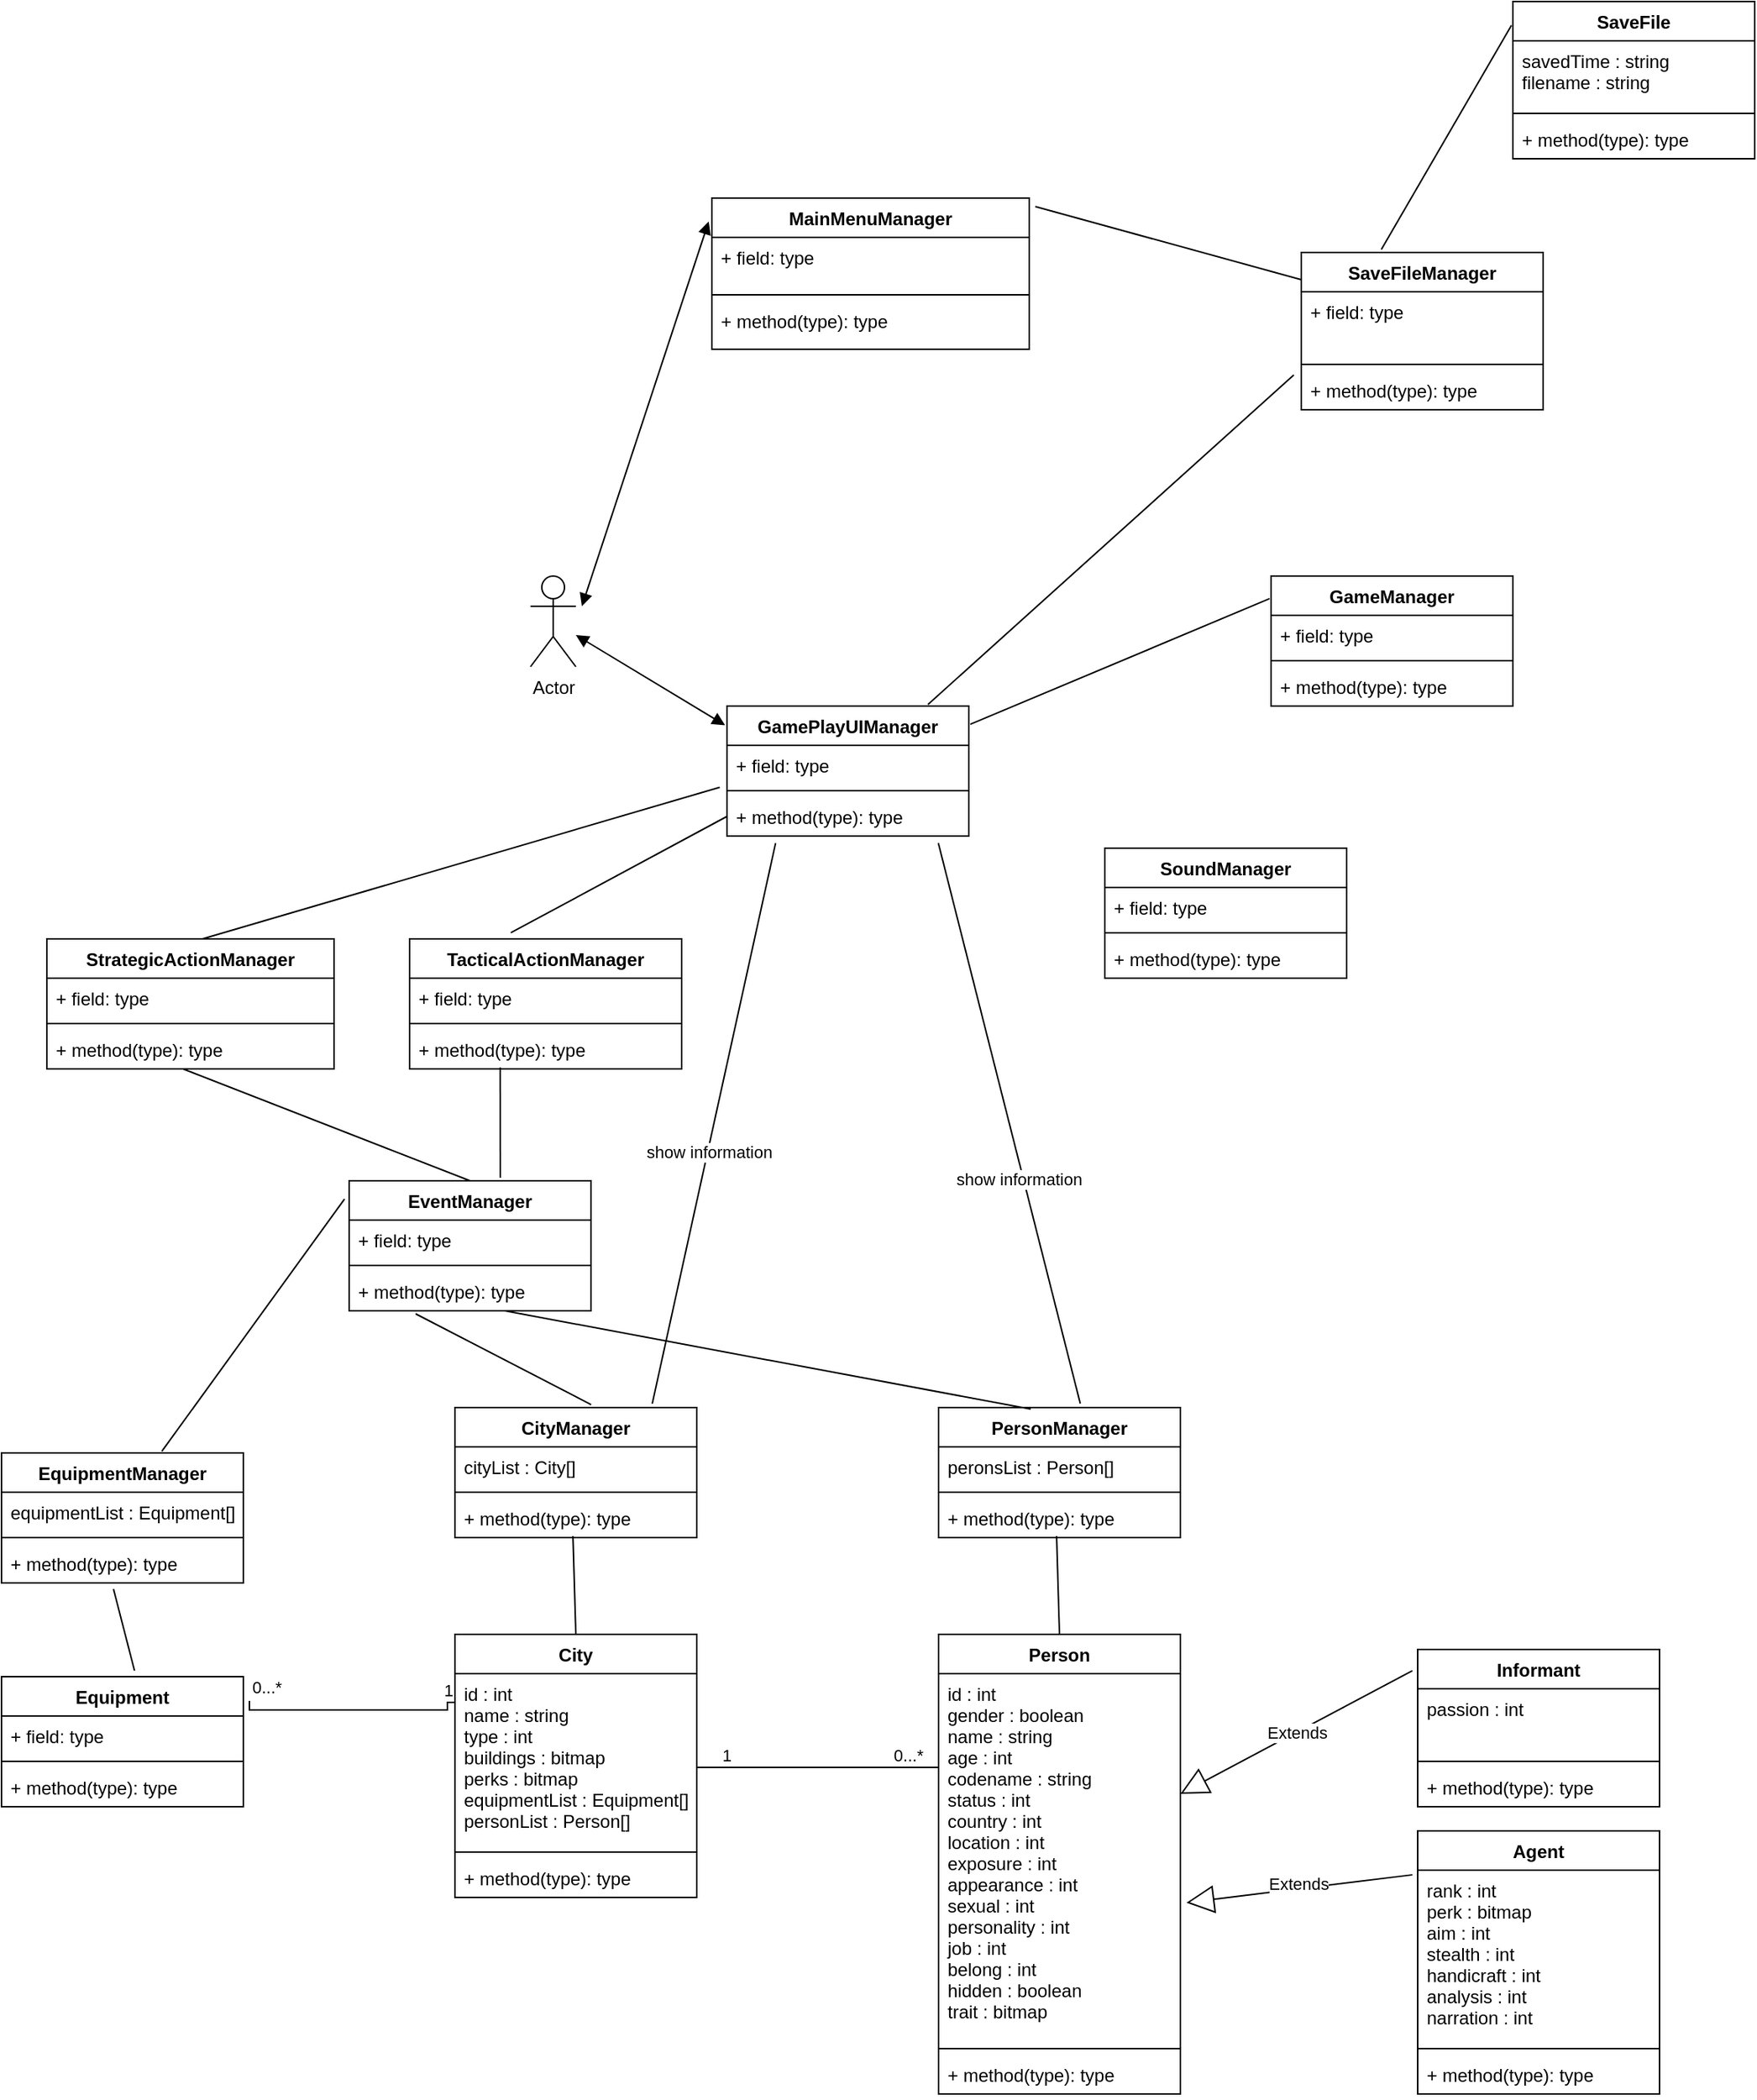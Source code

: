 <mxfile version="20.2.0" type="device"><diagram id="C5RBs43oDa-KdzZeNtuy" name="class"><mxGraphModel dx="2489" dy="1931" grid="1" gridSize="10" guides="1" tooltips="1" connect="1" arrows="1" fold="1" page="1" pageScale="1" pageWidth="827" pageHeight="1169" math="0" shadow="0"><root><mxCell id="WIyWlLk6GJQsqaUBKTNV-0"/><mxCell id="WIyWlLk6GJQsqaUBKTNV-1" parent="WIyWlLk6GJQsqaUBKTNV-0"/><mxCell id="YlKSXMx3WgS7I6sVobNF-5" value="Person" style="swimlane;fontStyle=1;align=center;verticalAlign=top;childLayout=stackLayout;horizontal=1;startSize=26;horizontalStack=0;resizeParent=1;resizeParentMax=0;resizeLast=0;collapsible=1;marginBottom=0;" parent="WIyWlLk6GJQsqaUBKTNV-1" vertex="1"><mxGeometry x="290" y="810" width="160" height="304" as="geometry"/></mxCell><mxCell id="YlKSXMx3WgS7I6sVobNF-6" value="id : int&#10;gender : boolean&#10;name : string&#10;age : int&#10;codename : string&#10;status : int&#10;country : int&#10;location : int&#10;exposure : int&#10;appearance : int&#10;sexual : int&#10;personality : int&#10;job : int&#10;belong : int&#10;hidden : boolean&#10;trait : bitmap" style="text;strokeColor=none;fillColor=none;align=left;verticalAlign=top;spacingLeft=4;spacingRight=4;overflow=hidden;rotatable=0;points=[[0,0.5],[1,0.5]];portConstraint=eastwest;" parent="YlKSXMx3WgS7I6sVobNF-5" vertex="1"><mxGeometry y="26" width="160" height="244" as="geometry"/></mxCell><mxCell id="YlKSXMx3WgS7I6sVobNF-7" value="" style="line;strokeWidth=1;fillColor=none;align=left;verticalAlign=middle;spacingTop=-1;spacingLeft=3;spacingRight=3;rotatable=0;labelPosition=right;points=[];portConstraint=eastwest;" parent="YlKSXMx3WgS7I6sVobNF-5" vertex="1"><mxGeometry y="270" width="160" height="8" as="geometry"/></mxCell><mxCell id="YlKSXMx3WgS7I6sVobNF-8" value="+ method(type): type" style="text;strokeColor=none;fillColor=none;align=left;verticalAlign=top;spacingLeft=4;spacingRight=4;overflow=hidden;rotatable=0;points=[[0,0.5],[1,0.5]];portConstraint=eastwest;" parent="YlKSXMx3WgS7I6sVobNF-5" vertex="1"><mxGeometry y="278" width="160" height="26" as="geometry"/></mxCell><mxCell id="YlKSXMx3WgS7I6sVobNF-19" value="GamePlayUIManager" style="swimlane;fontStyle=1;align=center;verticalAlign=top;childLayout=stackLayout;horizontal=1;startSize=26;horizontalStack=0;resizeParent=1;resizeParentMax=0;resizeLast=0;collapsible=1;marginBottom=0;" parent="WIyWlLk6GJQsqaUBKTNV-1" vertex="1"><mxGeometry x="150" y="196" width="160" height="86" as="geometry"/></mxCell><mxCell id="YlKSXMx3WgS7I6sVobNF-20" value="+ field: type" style="text;strokeColor=none;fillColor=none;align=left;verticalAlign=top;spacingLeft=4;spacingRight=4;overflow=hidden;rotatable=0;points=[[0,0.5],[1,0.5]];portConstraint=eastwest;" parent="YlKSXMx3WgS7I6sVobNF-19" vertex="1"><mxGeometry y="26" width="160" height="26" as="geometry"/></mxCell><mxCell id="YlKSXMx3WgS7I6sVobNF-21" value="" style="line;strokeWidth=1;fillColor=none;align=left;verticalAlign=middle;spacingTop=-1;spacingLeft=3;spacingRight=3;rotatable=0;labelPosition=right;points=[];portConstraint=eastwest;" parent="YlKSXMx3WgS7I6sVobNF-19" vertex="1"><mxGeometry y="52" width="160" height="8" as="geometry"/></mxCell><mxCell id="YlKSXMx3WgS7I6sVobNF-22" value="+ method(type): type" style="text;strokeColor=none;fillColor=none;align=left;verticalAlign=top;spacingLeft=4;spacingRight=4;overflow=hidden;rotatable=0;points=[[0,0.5],[1,0.5]];portConstraint=eastwest;" parent="YlKSXMx3WgS7I6sVobNF-19" vertex="1"><mxGeometry y="60" width="160" height="26" as="geometry"/></mxCell><mxCell id="YlKSXMx3WgS7I6sVobNF-23" value="GameManager" style="swimlane;fontStyle=1;align=center;verticalAlign=top;childLayout=stackLayout;horizontal=1;startSize=26;horizontalStack=0;resizeParent=1;resizeParentMax=0;resizeLast=0;collapsible=1;marginBottom=0;" parent="WIyWlLk6GJQsqaUBKTNV-1" vertex="1"><mxGeometry x="510" y="110" width="160" height="86" as="geometry"/></mxCell><mxCell id="YlKSXMx3WgS7I6sVobNF-24" value="+ field: type" style="text;strokeColor=none;fillColor=none;align=left;verticalAlign=top;spacingLeft=4;spacingRight=4;overflow=hidden;rotatable=0;points=[[0,0.5],[1,0.5]];portConstraint=eastwest;" parent="YlKSXMx3WgS7I6sVobNF-23" vertex="1"><mxGeometry y="26" width="160" height="26" as="geometry"/></mxCell><mxCell id="YlKSXMx3WgS7I6sVobNF-25" value="" style="line;strokeWidth=1;fillColor=none;align=left;verticalAlign=middle;spacingTop=-1;spacingLeft=3;spacingRight=3;rotatable=0;labelPosition=right;points=[];portConstraint=eastwest;" parent="YlKSXMx3WgS7I6sVobNF-23" vertex="1"><mxGeometry y="52" width="160" height="8" as="geometry"/></mxCell><mxCell id="YlKSXMx3WgS7I6sVobNF-26" value="+ method(type): type" style="text;strokeColor=none;fillColor=none;align=left;verticalAlign=top;spacingLeft=4;spacingRight=4;overflow=hidden;rotatable=0;points=[[0,0.5],[1,0.5]];portConstraint=eastwest;" parent="YlKSXMx3WgS7I6sVobNF-23" vertex="1"><mxGeometry y="60" width="160" height="26" as="geometry"/></mxCell><mxCell id="YlKSXMx3WgS7I6sVobNF-28" value="Agent" style="swimlane;fontStyle=1;align=center;verticalAlign=top;childLayout=stackLayout;horizontal=1;startSize=26;horizontalStack=0;resizeParent=1;resizeParentMax=0;resizeLast=0;collapsible=1;marginBottom=0;" parent="WIyWlLk6GJQsqaUBKTNV-1" vertex="1"><mxGeometry x="607" y="940" width="160" height="174" as="geometry"/></mxCell><mxCell id="YlKSXMx3WgS7I6sVobNF-29" value="rank : int&#10;perk : bitmap&#10;aim : int&#10;stealth : int&#10;handicraft : int&#10;analysis : int&#10;narration : int" style="text;strokeColor=none;fillColor=none;align=left;verticalAlign=top;spacingLeft=4;spacingRight=4;overflow=hidden;rotatable=0;points=[[0,0.5],[1,0.5]];portConstraint=eastwest;" parent="YlKSXMx3WgS7I6sVobNF-28" vertex="1"><mxGeometry y="26" width="160" height="114" as="geometry"/></mxCell><mxCell id="YlKSXMx3WgS7I6sVobNF-30" value="" style="line;strokeWidth=1;fillColor=none;align=left;verticalAlign=middle;spacingTop=-1;spacingLeft=3;spacingRight=3;rotatable=0;labelPosition=right;points=[];portConstraint=eastwest;" parent="YlKSXMx3WgS7I6sVobNF-28" vertex="1"><mxGeometry y="140" width="160" height="8" as="geometry"/></mxCell><mxCell id="YlKSXMx3WgS7I6sVobNF-31" value="+ method(type): type" style="text;strokeColor=none;fillColor=none;align=left;verticalAlign=top;spacingLeft=4;spacingRight=4;overflow=hidden;rotatable=0;points=[[0,0.5],[1,0.5]];portConstraint=eastwest;" parent="YlKSXMx3WgS7I6sVobNF-28" vertex="1"><mxGeometry y="148" width="160" height="26" as="geometry"/></mxCell><mxCell id="YlKSXMx3WgS7I6sVobNF-32" value="Informant" style="swimlane;fontStyle=1;align=center;verticalAlign=top;childLayout=stackLayout;horizontal=1;startSize=26;horizontalStack=0;resizeParent=1;resizeParentMax=0;resizeLast=0;collapsible=1;marginBottom=0;" parent="WIyWlLk6GJQsqaUBKTNV-1" vertex="1"><mxGeometry x="607" y="820" width="160" height="104" as="geometry"/></mxCell><mxCell id="YlKSXMx3WgS7I6sVobNF-33" value="passion : int" style="text;strokeColor=none;fillColor=none;align=left;verticalAlign=top;spacingLeft=4;spacingRight=4;overflow=hidden;rotatable=0;points=[[0,0.5],[1,0.5]];portConstraint=eastwest;" parent="YlKSXMx3WgS7I6sVobNF-32" vertex="1"><mxGeometry y="26" width="160" height="44" as="geometry"/></mxCell><mxCell id="YlKSXMx3WgS7I6sVobNF-34" value="" style="line;strokeWidth=1;fillColor=none;align=left;verticalAlign=middle;spacingTop=-1;spacingLeft=3;spacingRight=3;rotatable=0;labelPosition=right;points=[];portConstraint=eastwest;" parent="YlKSXMx3WgS7I6sVobNF-32" vertex="1"><mxGeometry y="70" width="160" height="8" as="geometry"/></mxCell><mxCell id="YlKSXMx3WgS7I6sVobNF-35" value="+ method(type): type" style="text;strokeColor=none;fillColor=none;align=left;verticalAlign=top;spacingLeft=4;spacingRight=4;overflow=hidden;rotatable=0;points=[[0,0.5],[1,0.5]];portConstraint=eastwest;" parent="YlKSXMx3WgS7I6sVobNF-32" vertex="1"><mxGeometry y="78" width="160" height="26" as="geometry"/></mxCell><mxCell id="YlKSXMx3WgS7I6sVobNF-36" value="Extends" style="endArrow=block;endSize=16;endFill=0;html=1;rounded=0;exitX=-0.022;exitY=0.167;exitDx=0;exitDy=0;entryX=1.025;entryY=0.621;entryDx=0;entryDy=0;entryPerimeter=0;exitPerimeter=0;" parent="WIyWlLk6GJQsqaUBKTNV-1" source="YlKSXMx3WgS7I6sVobNF-28" target="YlKSXMx3WgS7I6sVobNF-6" edge="1"><mxGeometry x="0.002" y="-4" width="160" relative="1" as="geometry"><mxPoint x="428" y="1040" as="sourcePoint"/><mxPoint x="588" y="1040" as="targetPoint"/><mxPoint y="1" as="offset"/></mxGeometry></mxCell><mxCell id="YlKSXMx3WgS7I6sVobNF-37" value="Extends" style="endArrow=block;endSize=16;endFill=0;html=1;rounded=0;exitX=-0.022;exitY=0.135;exitDx=0;exitDy=0;exitPerimeter=0;" parent="WIyWlLk6GJQsqaUBKTNV-1" source="YlKSXMx3WgS7I6sVobNF-32" target="YlKSXMx3WgS7I6sVobNF-6" edge="1"><mxGeometry width="160" relative="1" as="geometry"><mxPoint x="428" y="1040" as="sourcePoint"/><mxPoint x="588" y="1040" as="targetPoint"/></mxGeometry></mxCell><mxCell id="YlKSXMx3WgS7I6sVobNF-38" value="Actor" style="shape=umlActor;verticalLabelPosition=bottom;verticalAlign=top;html=1;" parent="WIyWlLk6GJQsqaUBKTNV-1" vertex="1"><mxGeometry x="20" y="110" width="30" height="60" as="geometry"/></mxCell><mxCell id="YlKSXMx3WgS7I6sVobNF-39" value="" style="endArrow=block;startArrow=block;endFill=1;startFill=1;html=1;rounded=0;entryX=-0.008;entryY=0.147;entryDx=0;entryDy=0;entryPerimeter=0;" parent="WIyWlLk6GJQsqaUBKTNV-1" source="YlKSXMx3WgS7I6sVobNF-38" target="YlKSXMx3WgS7I6sVobNF-19" edge="1"><mxGeometry width="160" relative="1" as="geometry"><mxPoint x="330" y="410" as="sourcePoint"/><mxPoint x="490" y="410" as="targetPoint"/></mxGeometry></mxCell><mxCell id="YlKSXMx3WgS7I6sVobNF-40" value="MainMenuManager" style="swimlane;fontStyle=1;align=center;verticalAlign=top;childLayout=stackLayout;horizontal=1;startSize=26;horizontalStack=0;resizeParent=1;resizeParentMax=0;resizeLast=0;collapsible=1;marginBottom=0;" parent="WIyWlLk6GJQsqaUBKTNV-1" vertex="1"><mxGeometry x="140" y="-140" width="210" height="100" as="geometry"/></mxCell><mxCell id="YlKSXMx3WgS7I6sVobNF-41" value="+ field: type" style="text;strokeColor=none;fillColor=none;align=left;verticalAlign=top;spacingLeft=4;spacingRight=4;overflow=hidden;rotatable=0;points=[[0,0.5],[1,0.5]];portConstraint=eastwest;" parent="YlKSXMx3WgS7I6sVobNF-40" vertex="1"><mxGeometry y="26" width="210" height="34" as="geometry"/></mxCell><mxCell id="YlKSXMx3WgS7I6sVobNF-42" value="" style="line;strokeWidth=1;fillColor=none;align=left;verticalAlign=middle;spacingTop=-1;spacingLeft=3;spacingRight=3;rotatable=0;labelPosition=right;points=[];portConstraint=eastwest;" parent="YlKSXMx3WgS7I6sVobNF-40" vertex="1"><mxGeometry y="60" width="210" height="8" as="geometry"/></mxCell><mxCell id="YlKSXMx3WgS7I6sVobNF-43" value="+ method(type): type" style="text;strokeColor=none;fillColor=none;align=left;verticalAlign=top;spacingLeft=4;spacingRight=4;overflow=hidden;rotatable=0;points=[[0,0.5],[1,0.5]];portConstraint=eastwest;" parent="YlKSXMx3WgS7I6sVobNF-40" vertex="1"><mxGeometry y="68" width="210" height="32" as="geometry"/></mxCell><mxCell id="YlKSXMx3WgS7I6sVobNF-44" value="" style="endArrow=block;startArrow=block;endFill=1;startFill=1;html=1;rounded=0;entryX=-0.01;entryY=0.155;entryDx=0;entryDy=0;entryPerimeter=0;" parent="WIyWlLk6GJQsqaUBKTNV-1" target="YlKSXMx3WgS7I6sVobNF-40" edge="1"><mxGeometry width="160" relative="1" as="geometry"><mxPoint x="54" y="130" as="sourcePoint"/><mxPoint x="484" y="258" as="targetPoint"/></mxGeometry></mxCell><mxCell id="YlKSXMx3WgS7I6sVobNF-47" value="TacticalActionManager" style="swimlane;fontStyle=1;align=center;verticalAlign=top;childLayout=stackLayout;horizontal=1;startSize=26;horizontalStack=0;resizeParent=1;resizeParentMax=0;resizeLast=0;collapsible=1;marginBottom=0;" parent="WIyWlLk6GJQsqaUBKTNV-1" vertex="1"><mxGeometry x="-60" y="350" width="180" height="86" as="geometry"/></mxCell><mxCell id="YlKSXMx3WgS7I6sVobNF-48" value="+ field: type" style="text;strokeColor=none;fillColor=none;align=left;verticalAlign=top;spacingLeft=4;spacingRight=4;overflow=hidden;rotatable=0;points=[[0,0.5],[1,0.5]];portConstraint=eastwest;" parent="YlKSXMx3WgS7I6sVobNF-47" vertex="1"><mxGeometry y="26" width="180" height="26" as="geometry"/></mxCell><mxCell id="YlKSXMx3WgS7I6sVobNF-49" value="" style="line;strokeWidth=1;fillColor=none;align=left;verticalAlign=middle;spacingTop=-1;spacingLeft=3;spacingRight=3;rotatable=0;labelPosition=right;points=[];portConstraint=eastwest;" parent="YlKSXMx3WgS7I6sVobNF-47" vertex="1"><mxGeometry y="52" width="180" height="8" as="geometry"/></mxCell><mxCell id="YlKSXMx3WgS7I6sVobNF-50" value="+ method(type): type" style="text;strokeColor=none;fillColor=none;align=left;verticalAlign=top;spacingLeft=4;spacingRight=4;overflow=hidden;rotatable=0;points=[[0,0.5],[1,0.5]];portConstraint=eastwest;" parent="YlKSXMx3WgS7I6sVobNF-47" vertex="1"><mxGeometry y="60" width="180" height="26" as="geometry"/></mxCell><mxCell id="YlKSXMx3WgS7I6sVobNF-51" value="StrategicActionManager" style="swimlane;fontStyle=1;align=center;verticalAlign=top;childLayout=stackLayout;horizontal=1;startSize=26;horizontalStack=0;resizeParent=1;resizeParentMax=0;resizeLast=0;collapsible=1;marginBottom=0;" parent="WIyWlLk6GJQsqaUBKTNV-1" vertex="1"><mxGeometry x="-300" y="350" width="190" height="86" as="geometry"/></mxCell><mxCell id="YlKSXMx3WgS7I6sVobNF-52" value="+ field: type" style="text;strokeColor=none;fillColor=none;align=left;verticalAlign=top;spacingLeft=4;spacingRight=4;overflow=hidden;rotatable=0;points=[[0,0.5],[1,0.5]];portConstraint=eastwest;" parent="YlKSXMx3WgS7I6sVobNF-51" vertex="1"><mxGeometry y="26" width="190" height="26" as="geometry"/></mxCell><mxCell id="YlKSXMx3WgS7I6sVobNF-53" value="" style="line;strokeWidth=1;fillColor=none;align=left;verticalAlign=middle;spacingTop=-1;spacingLeft=3;spacingRight=3;rotatable=0;labelPosition=right;points=[];portConstraint=eastwest;" parent="YlKSXMx3WgS7I6sVobNF-51" vertex="1"><mxGeometry y="52" width="190" height="8" as="geometry"/></mxCell><mxCell id="YlKSXMx3WgS7I6sVobNF-54" value="+ method(type): type" style="text;strokeColor=none;fillColor=none;align=left;verticalAlign=top;spacingLeft=4;spacingRight=4;overflow=hidden;rotatable=0;points=[[0,0.5],[1,0.5]];portConstraint=eastwest;" parent="YlKSXMx3WgS7I6sVobNF-51" vertex="1"><mxGeometry y="60" width="190" height="26" as="geometry"/></mxCell><mxCell id="YlKSXMx3WgS7I6sVobNF-57" value="City" style="swimlane;fontStyle=1;align=center;verticalAlign=top;childLayout=stackLayout;horizontal=1;startSize=26;horizontalStack=0;resizeParent=1;resizeParentMax=0;resizeLast=0;collapsible=1;marginBottom=0;" parent="WIyWlLk6GJQsqaUBKTNV-1" vertex="1"><mxGeometry x="-30" y="810" width="160" height="174" as="geometry"/></mxCell><mxCell id="YlKSXMx3WgS7I6sVobNF-58" value="id : int&#10;name : string&#10;type : int&#10;buildings : bitmap&#10;perks : bitmap&#10;equipmentList : Equipment[]&#10;personList : Person[]" style="text;strokeColor=none;fillColor=none;align=left;verticalAlign=top;spacingLeft=4;spacingRight=4;overflow=hidden;rotatable=0;points=[[0,0.5],[1,0.5]];portConstraint=eastwest;" parent="YlKSXMx3WgS7I6sVobNF-57" vertex="1"><mxGeometry y="26" width="160" height="114" as="geometry"/></mxCell><mxCell id="YlKSXMx3WgS7I6sVobNF-59" value="" style="line;strokeWidth=1;fillColor=none;align=left;verticalAlign=middle;spacingTop=-1;spacingLeft=3;spacingRight=3;rotatable=0;labelPosition=right;points=[];portConstraint=eastwest;" parent="YlKSXMx3WgS7I6sVobNF-57" vertex="1"><mxGeometry y="140" width="160" height="8" as="geometry"/></mxCell><mxCell id="YlKSXMx3WgS7I6sVobNF-60" value="+ method(type): type" style="text;strokeColor=none;fillColor=none;align=left;verticalAlign=top;spacingLeft=4;spacingRight=4;overflow=hidden;rotatable=0;points=[[0,0.5],[1,0.5]];portConstraint=eastwest;" parent="YlKSXMx3WgS7I6sVobNF-57" vertex="1"><mxGeometry y="148" width="160" height="26" as="geometry"/></mxCell><mxCell id="YlKSXMx3WgS7I6sVobNF-61" value="CityManager" style="swimlane;fontStyle=1;align=center;verticalAlign=top;childLayout=stackLayout;horizontal=1;startSize=26;horizontalStack=0;resizeParent=1;resizeParentMax=0;resizeLast=0;collapsible=1;marginBottom=0;" parent="WIyWlLk6GJQsqaUBKTNV-1" vertex="1"><mxGeometry x="-30" y="660" width="160" height="86" as="geometry"/></mxCell><mxCell id="YlKSXMx3WgS7I6sVobNF-62" value="cityList : City[]" style="text;strokeColor=none;fillColor=none;align=left;verticalAlign=top;spacingLeft=4;spacingRight=4;overflow=hidden;rotatable=0;points=[[0,0.5],[1,0.5]];portConstraint=eastwest;" parent="YlKSXMx3WgS7I6sVobNF-61" vertex="1"><mxGeometry y="26" width="160" height="26" as="geometry"/></mxCell><mxCell id="YlKSXMx3WgS7I6sVobNF-63" value="" style="line;strokeWidth=1;fillColor=none;align=left;verticalAlign=middle;spacingTop=-1;spacingLeft=3;spacingRight=3;rotatable=0;labelPosition=right;points=[];portConstraint=eastwest;" parent="YlKSXMx3WgS7I6sVobNF-61" vertex="1"><mxGeometry y="52" width="160" height="8" as="geometry"/></mxCell><mxCell id="YlKSXMx3WgS7I6sVobNF-64" value="+ method(type): type" style="text;strokeColor=none;fillColor=none;align=left;verticalAlign=top;spacingLeft=4;spacingRight=4;overflow=hidden;rotatable=0;points=[[0,0.5],[1,0.5]];portConstraint=eastwest;" parent="YlKSXMx3WgS7I6sVobNF-61" vertex="1"><mxGeometry y="60" width="160" height="26" as="geometry"/></mxCell><mxCell id="YlKSXMx3WgS7I6sVobNF-65" value="PersonManager" style="swimlane;fontStyle=1;align=center;verticalAlign=top;childLayout=stackLayout;horizontal=1;startSize=26;horizontalStack=0;resizeParent=1;resizeParentMax=0;resizeLast=0;collapsible=1;marginBottom=0;" parent="WIyWlLk6GJQsqaUBKTNV-1" vertex="1"><mxGeometry x="290" y="660" width="160" height="86" as="geometry"/></mxCell><mxCell id="YlKSXMx3WgS7I6sVobNF-66" value="peronsList : Person[]" style="text;strokeColor=none;fillColor=none;align=left;verticalAlign=top;spacingLeft=4;spacingRight=4;overflow=hidden;rotatable=0;points=[[0,0.5],[1,0.5]];portConstraint=eastwest;" parent="YlKSXMx3WgS7I6sVobNF-65" vertex="1"><mxGeometry y="26" width="160" height="26" as="geometry"/></mxCell><mxCell id="YlKSXMx3WgS7I6sVobNF-67" value="" style="line;strokeWidth=1;fillColor=none;align=left;verticalAlign=middle;spacingTop=-1;spacingLeft=3;spacingRight=3;rotatable=0;labelPosition=right;points=[];portConstraint=eastwest;" parent="YlKSXMx3WgS7I6sVobNF-65" vertex="1"><mxGeometry y="52" width="160" height="8" as="geometry"/></mxCell><mxCell id="YlKSXMx3WgS7I6sVobNF-68" value="+ method(type): type" style="text;strokeColor=none;fillColor=none;align=left;verticalAlign=top;spacingLeft=4;spacingRight=4;overflow=hidden;rotatable=0;points=[[0,0.5],[1,0.5]];portConstraint=eastwest;" parent="YlKSXMx3WgS7I6sVobNF-65" vertex="1"><mxGeometry y="60" width="160" height="26" as="geometry"/></mxCell><mxCell id="YlKSXMx3WgS7I6sVobNF-77" value="EventManager" style="swimlane;fontStyle=1;align=center;verticalAlign=top;childLayout=stackLayout;horizontal=1;startSize=26;horizontalStack=0;resizeParent=1;resizeParentMax=0;resizeLast=0;collapsible=1;marginBottom=0;" parent="WIyWlLk6GJQsqaUBKTNV-1" vertex="1"><mxGeometry x="-100" y="510" width="160" height="86" as="geometry"/></mxCell><mxCell id="YlKSXMx3WgS7I6sVobNF-78" value="+ field: type" style="text;strokeColor=none;fillColor=none;align=left;verticalAlign=top;spacingLeft=4;spacingRight=4;overflow=hidden;rotatable=0;points=[[0,0.5],[1,0.5]];portConstraint=eastwest;" parent="YlKSXMx3WgS7I6sVobNF-77" vertex="1"><mxGeometry y="26" width="160" height="26" as="geometry"/></mxCell><mxCell id="YlKSXMx3WgS7I6sVobNF-79" value="" style="line;strokeWidth=1;fillColor=none;align=left;verticalAlign=middle;spacingTop=-1;spacingLeft=3;spacingRight=3;rotatable=0;labelPosition=right;points=[];portConstraint=eastwest;" parent="YlKSXMx3WgS7I6sVobNF-77" vertex="1"><mxGeometry y="52" width="160" height="8" as="geometry"/></mxCell><mxCell id="YlKSXMx3WgS7I6sVobNF-80" value="+ method(type): type" style="text;strokeColor=none;fillColor=none;align=left;verticalAlign=top;spacingLeft=4;spacingRight=4;overflow=hidden;rotatable=0;points=[[0,0.5],[1,0.5]];portConstraint=eastwest;" parent="YlKSXMx3WgS7I6sVobNF-77" vertex="1"><mxGeometry y="60" width="160" height="26" as="geometry"/></mxCell><mxCell id="YlKSXMx3WgS7I6sVobNF-81" value="" style="endArrow=none;html=1;edgeStyle=orthogonalEdgeStyle;rounded=0;" parent="WIyWlLk6GJQsqaUBKTNV-1" edge="1"><mxGeometry relative="1" as="geometry"><mxPoint x="130" y="898" as="sourcePoint"/><mxPoint x="290" y="898" as="targetPoint"/></mxGeometry></mxCell><mxCell id="YlKSXMx3WgS7I6sVobNF-82" value="1" style="edgeLabel;resizable=0;html=1;align=left;verticalAlign=bottom;" parent="YlKSXMx3WgS7I6sVobNF-81" connectable="0" vertex="1"><mxGeometry x="-1" relative="1" as="geometry"><mxPoint x="15" as="offset"/></mxGeometry></mxCell><mxCell id="YlKSXMx3WgS7I6sVobNF-83" value="0...*" style="edgeLabel;resizable=0;html=1;align=right;verticalAlign=bottom;" parent="YlKSXMx3WgS7I6sVobNF-81" connectable="0" vertex="1"><mxGeometry x="1" relative="1" as="geometry"><mxPoint x="-10" as="offset"/></mxGeometry></mxCell><mxCell id="vr0NWAlrjr9LHl3CZUEx-1" value="" style="endArrow=none;html=1;rounded=0;entryX=-0.006;entryY=0.174;entryDx=0;entryDy=0;entryPerimeter=0;exitX=1.006;exitY=0.14;exitDx=0;exitDy=0;exitPerimeter=0;" parent="WIyWlLk6GJQsqaUBKTNV-1" source="YlKSXMx3WgS7I6sVobNF-19" target="YlKSXMx3WgS7I6sVobNF-23" edge="1"><mxGeometry width="50" height="50" relative="1" as="geometry"><mxPoint x="520" y="410" as="sourcePoint"/><mxPoint x="570" y="360" as="targetPoint"/></mxGeometry></mxCell><mxCell id="vr0NWAlrjr9LHl3CZUEx-2" value="" style="endArrow=none;html=1;rounded=0;exitX=0.542;exitY=0;exitDx=0;exitDy=0;exitPerimeter=0;entryX=-0.03;entryY=1.068;entryDx=0;entryDy=0;entryPerimeter=0;" parent="WIyWlLk6GJQsqaUBKTNV-1" source="YlKSXMx3WgS7I6sVobNF-51" target="YlKSXMx3WgS7I6sVobNF-20" edge="1"><mxGeometry width="50" height="50" relative="1" as="geometry"><mxPoint x="320" y="510" as="sourcePoint"/><mxPoint x="370" y="460" as="targetPoint"/></mxGeometry></mxCell><mxCell id="vr0NWAlrjr9LHl3CZUEx-3" value="" style="endArrow=none;html=1;rounded=0;entryX=0.372;entryY=-0.047;entryDx=0;entryDy=0;entryPerimeter=0;exitX=0;exitY=0.5;exitDx=0;exitDy=0;" parent="WIyWlLk6GJQsqaUBKTNV-1" source="YlKSXMx3WgS7I6sVobNF-22" target="YlKSXMx3WgS7I6sVobNF-47" edge="1"><mxGeometry width="50" height="50" relative="1" as="geometry"><mxPoint x="530" y="540" as="sourcePoint"/><mxPoint x="580" y="490" as="targetPoint"/></mxGeometry></mxCell><mxCell id="vr0NWAlrjr9LHl3CZUEx-4" value="" style="endArrow=none;html=1;rounded=0;exitX=0.5;exitY=0;exitDx=0;exitDy=0;entryX=0.488;entryY=0.962;entryDx=0;entryDy=0;entryPerimeter=0;" parent="WIyWlLk6GJQsqaUBKTNV-1" source="YlKSXMx3WgS7I6sVobNF-57" target="YlKSXMx3WgS7I6sVobNF-64" edge="1"><mxGeometry width="50" height="50" relative="1" as="geometry"><mxPoint x="510" y="770" as="sourcePoint"/><mxPoint x="560" y="720" as="targetPoint"/></mxGeometry></mxCell><mxCell id="vr0NWAlrjr9LHl3CZUEx-5" value="" style="endArrow=none;html=1;rounded=0;exitX=0.5;exitY=0;exitDx=0;exitDy=0;entryX=0.488;entryY=0.962;entryDx=0;entryDy=0;entryPerimeter=0;" parent="WIyWlLk6GJQsqaUBKTNV-1" source="YlKSXMx3WgS7I6sVobNF-5" target="YlKSXMx3WgS7I6sVobNF-68" edge="1"><mxGeometry width="50" height="50" relative="1" as="geometry"><mxPoint x="510" y="770" as="sourcePoint"/><mxPoint x="560" y="720" as="targetPoint"/></mxGeometry></mxCell><mxCell id="vr0NWAlrjr9LHl3CZUEx-6" value="" style="endArrow=none;html=1;rounded=0;entryX=0.474;entryY=1;entryDx=0;entryDy=0;entryPerimeter=0;exitX=0.5;exitY=0;exitDx=0;exitDy=0;" parent="WIyWlLk6GJQsqaUBKTNV-1" source="YlKSXMx3WgS7I6sVobNF-77" target="YlKSXMx3WgS7I6sVobNF-54" edge="1"><mxGeometry width="50" height="50" relative="1" as="geometry"><mxPoint x="510" y="770" as="sourcePoint"/><mxPoint x="560" y="720" as="targetPoint"/></mxGeometry></mxCell><mxCell id="vr0NWAlrjr9LHl3CZUEx-8" value="" style="endArrow=none;html=1;rounded=0;exitX=0.625;exitY=-0.023;exitDx=0;exitDy=0;exitPerimeter=0;entryX=0.333;entryY=0.962;entryDx=0;entryDy=0;entryPerimeter=0;" parent="WIyWlLk6GJQsqaUBKTNV-1" source="YlKSXMx3WgS7I6sVobNF-77" target="YlKSXMx3WgS7I6sVobNF-50" edge="1"><mxGeometry width="50" height="50" relative="1" as="geometry"><mxPoint x="510" y="770" as="sourcePoint"/><mxPoint x="560" y="720" as="targetPoint"/></mxGeometry></mxCell><mxCell id="vr0NWAlrjr9LHl3CZUEx-9" value="" style="endArrow=none;html=1;rounded=0;exitX=0.563;exitY=-0.023;exitDx=0;exitDy=0;exitPerimeter=0;entryX=0.275;entryY=1.077;entryDx=0;entryDy=0;entryPerimeter=0;" parent="WIyWlLk6GJQsqaUBKTNV-1" source="YlKSXMx3WgS7I6sVobNF-61" target="YlKSXMx3WgS7I6sVobNF-80" edge="1"><mxGeometry width="50" height="50" relative="1" as="geometry"><mxPoint x="510" y="570" as="sourcePoint"/><mxPoint x="560" y="520" as="targetPoint"/></mxGeometry></mxCell><mxCell id="vr0NWAlrjr9LHl3CZUEx-10" value="" style="endArrow=none;html=1;rounded=0;exitX=0.381;exitY=0.012;exitDx=0;exitDy=0;exitPerimeter=0;entryX=0.644;entryY=1;entryDx=0;entryDy=0;entryPerimeter=0;" parent="WIyWlLk6GJQsqaUBKTNV-1" source="YlKSXMx3WgS7I6sVobNF-65" target="YlKSXMx3WgS7I6sVobNF-80" edge="1"><mxGeometry width="50" height="50" relative="1" as="geometry"><mxPoint x="510" y="570" as="sourcePoint"/><mxPoint x="560" y="520" as="targetPoint"/></mxGeometry></mxCell><mxCell id="vr0NWAlrjr9LHl3CZUEx-11" value="" style="endArrow=none;html=1;rounded=0;exitX=0.816;exitY=-0.03;exitDx=0;exitDy=0;exitPerimeter=0;entryX=0.201;entryY=1.18;entryDx=0;entryDy=0;entryPerimeter=0;" parent="WIyWlLk6GJQsqaUBKTNV-1" source="YlKSXMx3WgS7I6sVobNF-61" target="YlKSXMx3WgS7I6sVobNF-22" edge="1"><mxGeometry width="50" height="50" relative="1" as="geometry"><mxPoint x="650" y="500" as="sourcePoint"/><mxPoint x="700" y="450" as="targetPoint"/></mxGeometry></mxCell><mxCell id="E5jq5OaO7spixL3F_50f-7" value="show information" style="edgeLabel;html=1;align=center;verticalAlign=middle;resizable=0;points=[];" parent="vr0NWAlrjr9LHl3CZUEx-11" vertex="1" connectable="0"><mxGeometry x="-0.101" y="-1" relative="1" as="geometry"><mxPoint as="offset"/></mxGeometry></mxCell><mxCell id="vr0NWAlrjr9LHl3CZUEx-12" value="" style="endArrow=none;html=1;rounded=0;exitX=0.586;exitY=-0.03;exitDx=0;exitDy=0;exitPerimeter=0;entryX=0.874;entryY=1.18;entryDx=0;entryDy=0;entryPerimeter=0;" parent="WIyWlLk6GJQsqaUBKTNV-1" source="YlKSXMx3WgS7I6sVobNF-65" target="YlKSXMx3WgS7I6sVobNF-22" edge="1"><mxGeometry width="50" height="50" relative="1" as="geometry"><mxPoint x="650" y="500" as="sourcePoint"/><mxPoint x="700" y="450" as="targetPoint"/></mxGeometry></mxCell><mxCell id="E5jq5OaO7spixL3F_50f-6" value="show information" style="edgeLabel;html=1;align=center;verticalAlign=middle;resizable=0;points=[];" parent="vr0NWAlrjr9LHl3CZUEx-12" vertex="1" connectable="0"><mxGeometry x="-0.195" y="3" relative="1" as="geometry"><mxPoint as="offset"/></mxGeometry></mxCell><mxCell id="IZHEmGV-dWyMyyCl20Zt-13" value="Equipment" style="swimlane;fontStyle=1;align=center;verticalAlign=top;childLayout=stackLayout;horizontal=1;startSize=26;horizontalStack=0;resizeParent=1;resizeParentMax=0;resizeLast=0;collapsible=1;marginBottom=0;" parent="WIyWlLk6GJQsqaUBKTNV-1" vertex="1"><mxGeometry x="-330" y="838" width="160" height="86" as="geometry"/></mxCell><mxCell id="IZHEmGV-dWyMyyCl20Zt-14" value="+ field: type" style="text;strokeColor=none;fillColor=none;align=left;verticalAlign=top;spacingLeft=4;spacingRight=4;overflow=hidden;rotatable=0;points=[[0,0.5],[1,0.5]];portConstraint=eastwest;" parent="IZHEmGV-dWyMyyCl20Zt-13" vertex="1"><mxGeometry y="26" width="160" height="26" as="geometry"/></mxCell><mxCell id="IZHEmGV-dWyMyyCl20Zt-15" value="" style="line;strokeWidth=1;fillColor=none;align=left;verticalAlign=middle;spacingTop=-1;spacingLeft=3;spacingRight=3;rotatable=0;labelPosition=right;points=[];portConstraint=eastwest;" parent="IZHEmGV-dWyMyyCl20Zt-13" vertex="1"><mxGeometry y="52" width="160" height="8" as="geometry"/></mxCell><mxCell id="IZHEmGV-dWyMyyCl20Zt-16" value="+ method(type): type" style="text;strokeColor=none;fillColor=none;align=left;verticalAlign=top;spacingLeft=4;spacingRight=4;overflow=hidden;rotatable=0;points=[[0,0.5],[1,0.5]];portConstraint=eastwest;" parent="IZHEmGV-dWyMyyCl20Zt-13" vertex="1"><mxGeometry y="60" width="160" height="26" as="geometry"/></mxCell><mxCell id="IZHEmGV-dWyMyyCl20Zt-17" value="EquipmentManager" style="swimlane;fontStyle=1;align=center;verticalAlign=top;childLayout=stackLayout;horizontal=1;startSize=26;horizontalStack=0;resizeParent=1;resizeParentMax=0;resizeLast=0;collapsible=1;marginBottom=0;" parent="WIyWlLk6GJQsqaUBKTNV-1" vertex="1"><mxGeometry x="-330" y="690" width="160" height="86" as="geometry"/></mxCell><mxCell id="IZHEmGV-dWyMyyCl20Zt-18" value="equipmentList : Equipment[]" style="text;strokeColor=none;fillColor=none;align=left;verticalAlign=top;spacingLeft=4;spacingRight=4;overflow=hidden;rotatable=0;points=[[0,0.5],[1,0.5]];portConstraint=eastwest;" parent="IZHEmGV-dWyMyyCl20Zt-17" vertex="1"><mxGeometry y="26" width="160" height="26" as="geometry"/></mxCell><mxCell id="IZHEmGV-dWyMyyCl20Zt-19" value="" style="line;strokeWidth=1;fillColor=none;align=left;verticalAlign=middle;spacingTop=-1;spacingLeft=3;spacingRight=3;rotatable=0;labelPosition=right;points=[];portConstraint=eastwest;" parent="IZHEmGV-dWyMyyCl20Zt-17" vertex="1"><mxGeometry y="52" width="160" height="8" as="geometry"/></mxCell><mxCell id="IZHEmGV-dWyMyyCl20Zt-20" value="+ method(type): type" style="text;strokeColor=none;fillColor=none;align=left;verticalAlign=top;spacingLeft=4;spacingRight=4;overflow=hidden;rotatable=0;points=[[0,0.5],[1,0.5]];portConstraint=eastwest;" parent="IZHEmGV-dWyMyyCl20Zt-17" vertex="1"><mxGeometry y="60" width="160" height="26" as="geometry"/></mxCell><mxCell id="E5jq5OaO7spixL3F_50f-0" value="SoundManager" style="swimlane;fontStyle=1;align=center;verticalAlign=top;childLayout=stackLayout;horizontal=1;startSize=26;horizontalStack=0;resizeParent=1;resizeParentMax=0;resizeLast=0;collapsible=1;marginBottom=0;" parent="WIyWlLk6GJQsqaUBKTNV-1" vertex="1"><mxGeometry x="400" y="290" width="160" height="86" as="geometry"/></mxCell><mxCell id="E5jq5OaO7spixL3F_50f-1" value="+ field: type" style="text;strokeColor=none;fillColor=none;align=left;verticalAlign=top;spacingLeft=4;spacingRight=4;overflow=hidden;rotatable=0;points=[[0,0.5],[1,0.5]];portConstraint=eastwest;" parent="E5jq5OaO7spixL3F_50f-0" vertex="1"><mxGeometry y="26" width="160" height="26" as="geometry"/></mxCell><mxCell id="E5jq5OaO7spixL3F_50f-2" value="" style="line;strokeWidth=1;fillColor=none;align=left;verticalAlign=middle;spacingTop=-1;spacingLeft=3;spacingRight=3;rotatable=0;labelPosition=right;points=[];portConstraint=eastwest;" parent="E5jq5OaO7spixL3F_50f-0" vertex="1"><mxGeometry y="52" width="160" height="8" as="geometry"/></mxCell><mxCell id="E5jq5OaO7spixL3F_50f-3" value="+ method(type): type" style="text;strokeColor=none;fillColor=none;align=left;verticalAlign=top;spacingLeft=4;spacingRight=4;overflow=hidden;rotatable=0;points=[[0,0.5],[1,0.5]];portConstraint=eastwest;" parent="E5jq5OaO7spixL3F_50f-0" vertex="1"><mxGeometry y="60" width="160" height="26" as="geometry"/></mxCell><mxCell id="E5jq5OaO7spixL3F_50f-4" value="" style="endArrow=none;html=1;rounded=0;entryX=0.55;entryY=-0.047;entryDx=0;entryDy=0;entryPerimeter=0;exitX=0.463;exitY=1.154;exitDx=0;exitDy=0;exitPerimeter=0;" parent="WIyWlLk6GJQsqaUBKTNV-1" source="IZHEmGV-dWyMyyCl20Zt-20" target="IZHEmGV-dWyMyyCl20Zt-13" edge="1"><mxGeometry width="50" height="50" relative="1" as="geometry"><mxPoint x="-370" y="900" as="sourcePoint"/><mxPoint x="-320" y="850" as="targetPoint"/></mxGeometry></mxCell><mxCell id="E5jq5OaO7spixL3F_50f-8" value="" style="endArrow=none;html=1;edgeStyle=orthogonalEdgeStyle;rounded=0;exitX=1.025;exitY=0.186;exitDx=0;exitDy=0;exitPerimeter=0;entryX=0;entryY=0.167;entryDx=0;entryDy=0;entryPerimeter=0;" parent="WIyWlLk6GJQsqaUBKTNV-1" source="IZHEmGV-dWyMyyCl20Zt-13" target="YlKSXMx3WgS7I6sVobNF-58" edge="1"><mxGeometry relative="1" as="geometry"><mxPoint x="310" y="930" as="sourcePoint"/><mxPoint x="470" y="930" as="targetPoint"/><Array as="points"><mxPoint x="-166" y="860"/><mxPoint x="-35" y="860"/><mxPoint x="-35" y="855"/></Array></mxGeometry></mxCell><mxCell id="E5jq5OaO7spixL3F_50f-9" value="0...*" style="edgeLabel;resizable=0;html=1;align=left;verticalAlign=bottom;" parent="E5jq5OaO7spixL3F_50f-8" connectable="0" vertex="1"><mxGeometry x="-1" relative="1" as="geometry"/></mxCell><mxCell id="E5jq5OaO7spixL3F_50f-10" value="1" style="edgeLabel;resizable=0;html=1;align=right;verticalAlign=bottom;" parent="E5jq5OaO7spixL3F_50f-8" connectable="0" vertex="1"><mxGeometry x="1" relative="1" as="geometry"/></mxCell><mxCell id="X_NE0Ra41AZg8QUIWpp3-0" value="SaveFile" style="swimlane;fontStyle=1;align=center;verticalAlign=top;childLayout=stackLayout;horizontal=1;startSize=26;horizontalStack=0;resizeParent=1;resizeParentMax=0;resizeLast=0;collapsible=1;marginBottom=0;" parent="WIyWlLk6GJQsqaUBKTNV-1" vertex="1"><mxGeometry x="670" y="-270" width="160" height="104" as="geometry"/></mxCell><mxCell id="X_NE0Ra41AZg8QUIWpp3-1" value="savedTime : string&#10;filename : string" style="text;strokeColor=none;fillColor=none;align=left;verticalAlign=top;spacingLeft=4;spacingRight=4;overflow=hidden;rotatable=0;points=[[0,0.5],[1,0.5]];portConstraint=eastwest;" parent="X_NE0Ra41AZg8QUIWpp3-0" vertex="1"><mxGeometry y="26" width="160" height="44" as="geometry"/></mxCell><mxCell id="X_NE0Ra41AZg8QUIWpp3-2" value="" style="line;strokeWidth=1;fillColor=none;align=left;verticalAlign=middle;spacingTop=-1;spacingLeft=3;spacingRight=3;rotatable=0;labelPosition=right;points=[];portConstraint=eastwest;" parent="X_NE0Ra41AZg8QUIWpp3-0" vertex="1"><mxGeometry y="70" width="160" height="8" as="geometry"/></mxCell><mxCell id="X_NE0Ra41AZg8QUIWpp3-3" value="+ method(type): type" style="text;strokeColor=none;fillColor=none;align=left;verticalAlign=top;spacingLeft=4;spacingRight=4;overflow=hidden;rotatable=0;points=[[0,0.5],[1,0.5]];portConstraint=eastwest;" parent="X_NE0Ra41AZg8QUIWpp3-0" vertex="1"><mxGeometry y="78" width="160" height="26" as="geometry"/></mxCell><mxCell id="X_NE0Ra41AZg8QUIWpp3-4" value="" style="endArrow=none;html=1;rounded=0;entryX=-0.006;entryY=0.151;entryDx=0;entryDy=0;entryPerimeter=0;exitX=0.331;exitY=-0.019;exitDx=0;exitDy=0;exitPerimeter=0;" parent="WIyWlLk6GJQsqaUBKTNV-1" source="8lHggA-VE59CAI2Bk5zr-0" target="X_NE0Ra41AZg8QUIWpp3-0" edge="1"><mxGeometry width="50" height="50" relative="1" as="geometry"><mxPoint x="320.96" y="218.04" as="sourcePoint"/><mxPoint x="519.04" y="134.964" as="targetPoint"/></mxGeometry></mxCell><mxCell id="X_NE0Ra41AZg8QUIWpp3-5" value="" style="endArrow=none;html=1;rounded=0;entryX=-0.019;entryY=0.14;entryDx=0;entryDy=0;entryPerimeter=0;exitX=0.663;exitY=-0.012;exitDx=0;exitDy=0;exitPerimeter=0;" parent="WIyWlLk6GJQsqaUBKTNV-1" source="IZHEmGV-dWyMyyCl20Zt-17" target="YlKSXMx3WgS7I6sVobNF-77" edge="1"><mxGeometry width="50" height="50" relative="1" as="geometry"><mxPoint x="330.96" y="228.04" as="sourcePoint"/><mxPoint x="529.04" y="144.964" as="targetPoint"/></mxGeometry></mxCell><mxCell id="8lHggA-VE59CAI2Bk5zr-0" value="SaveFileManager" style="swimlane;fontStyle=1;align=center;verticalAlign=top;childLayout=stackLayout;horizontal=1;startSize=26;horizontalStack=0;resizeParent=1;resizeParentMax=0;resizeLast=0;collapsible=1;marginBottom=0;" parent="WIyWlLk6GJQsqaUBKTNV-1" vertex="1"><mxGeometry x="530" y="-104" width="160" height="104" as="geometry"/></mxCell><mxCell id="8lHggA-VE59CAI2Bk5zr-1" value="+ field: type" style="text;strokeColor=none;fillColor=none;align=left;verticalAlign=top;spacingLeft=4;spacingRight=4;overflow=hidden;rotatable=0;points=[[0,0.5],[1,0.5]];portConstraint=eastwest;" parent="8lHggA-VE59CAI2Bk5zr-0" vertex="1"><mxGeometry y="26" width="160" height="44" as="geometry"/></mxCell><mxCell id="8lHggA-VE59CAI2Bk5zr-2" value="" style="line;strokeWidth=1;fillColor=none;align=left;verticalAlign=middle;spacingTop=-1;spacingLeft=3;spacingRight=3;rotatable=0;labelPosition=right;points=[];portConstraint=eastwest;" parent="8lHggA-VE59CAI2Bk5zr-0" vertex="1"><mxGeometry y="70" width="160" height="8" as="geometry"/></mxCell><mxCell id="8lHggA-VE59CAI2Bk5zr-3" value="+ method(type): type" style="text;strokeColor=none;fillColor=none;align=left;verticalAlign=top;spacingLeft=4;spacingRight=4;overflow=hidden;rotatable=0;points=[[0,0.5],[1,0.5]];portConstraint=eastwest;" parent="8lHggA-VE59CAI2Bk5zr-0" vertex="1"><mxGeometry y="78" width="160" height="26" as="geometry"/></mxCell><mxCell id="8lHggA-VE59CAI2Bk5zr-4" value="" style="endArrow=none;html=1;rounded=0;entryX=1.019;entryY=0.056;entryDx=0;entryDy=0;entryPerimeter=0;exitX=0;exitY=0.173;exitDx=0;exitDy=0;exitPerimeter=0;" parent="WIyWlLk6GJQsqaUBKTNV-1" source="8lHggA-VE59CAI2Bk5zr-0" target="YlKSXMx3WgS7I6sVobNF-40" edge="1"><mxGeometry width="50" height="50" relative="1" as="geometry"><mxPoint x="592.96" y="-95.976" as="sourcePoint"/><mxPoint x="679.04" y="-244.296" as="targetPoint"/></mxGeometry></mxCell><mxCell id="8lHggA-VE59CAI2Bk5zr-5" value="" style="endArrow=none;html=1;rounded=0;entryX=0.831;entryY=-0.012;entryDx=0;entryDy=0;entryPerimeter=0;exitX=-0.031;exitY=0.115;exitDx=0;exitDy=0;exitPerimeter=0;" parent="WIyWlLk6GJQsqaUBKTNV-1" source="8lHggA-VE59CAI2Bk5zr-3" target="YlKSXMx3WgS7I6sVobNF-19" edge="1"><mxGeometry width="50" height="50" relative="1" as="geometry"><mxPoint x="602.96" y="-85.976" as="sourcePoint"/><mxPoint x="689.04" y="-234.296" as="targetPoint"/></mxGeometry></mxCell></root></mxGraphModel></diagram></mxfile>